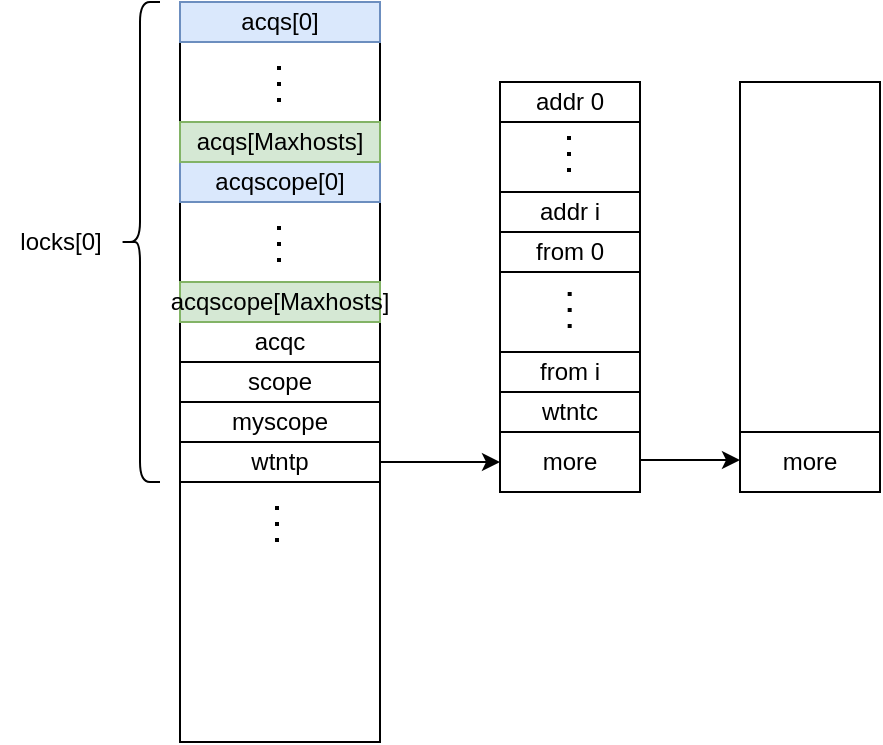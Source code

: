 <mxfile version="26.0.16">
  <diagram id="JR_gFKTN4dOrLs-5yYmG" name="Page-1">
    <mxGraphModel dx="1354" dy="775" grid="1" gridSize="10" guides="1" tooltips="1" connect="1" arrows="1" fold="1" page="1" pageScale="1" pageWidth="850" pageHeight="1100" math="0" shadow="0">
      <root>
        <mxCell id="0" />
        <mxCell id="1" parent="0" />
        <mxCell id="dL4SVSzQffez0h3C18um-6" value="" style="rounded=0;whiteSpace=wrap;html=1;" vertex="1" parent="1">
          <mxGeometry x="200" y="120" width="100" height="370" as="geometry" />
        </mxCell>
        <mxCell id="dL4SVSzQffez0h3C18um-7" value="" style="rounded=0;whiteSpace=wrap;html=1;" vertex="1" parent="1">
          <mxGeometry x="360" y="160" width="70" height="205" as="geometry" />
        </mxCell>
        <mxCell id="dL4SVSzQffez0h3C18um-8" value="wtntp" style="rounded=0;whiteSpace=wrap;html=1;" vertex="1" parent="1">
          <mxGeometry x="200" y="340" width="100" height="20" as="geometry" />
        </mxCell>
        <mxCell id="dL4SVSzQffez0h3C18um-9" value="myscope" style="rounded=0;whiteSpace=wrap;html=1;" vertex="1" parent="1">
          <mxGeometry x="200" y="320" width="100" height="20" as="geometry" />
        </mxCell>
        <mxCell id="dL4SVSzQffez0h3C18um-10" value="scope" style="rounded=0;whiteSpace=wrap;html=1;" vertex="1" parent="1">
          <mxGeometry x="200" y="300" width="100" height="20" as="geometry" />
        </mxCell>
        <mxCell id="dL4SVSzQffez0h3C18um-11" value="acqc" style="rounded=0;whiteSpace=wrap;html=1;" vertex="1" parent="1">
          <mxGeometry x="200" y="280" width="100" height="20" as="geometry" />
        </mxCell>
        <mxCell id="dL4SVSzQffez0h3C18um-12" value="acqscope[Maxhosts]" style="rounded=0;whiteSpace=wrap;html=1;fillColor=#d5e8d4;strokeColor=#82b366;" vertex="1" parent="1">
          <mxGeometry x="200" y="260" width="100" height="20" as="geometry" />
        </mxCell>
        <mxCell id="dL4SVSzQffez0h3C18um-13" value="acqscope[0]" style="rounded=0;whiteSpace=wrap;html=1;fillColor=#dae8fc;strokeColor=#6c8ebf;" vertex="1" parent="1">
          <mxGeometry x="200" y="200" width="100" height="20" as="geometry" />
        </mxCell>
        <mxCell id="dL4SVSzQffez0h3C18um-15" value="acqs[Maxhosts]" style="rounded=0;whiteSpace=wrap;html=1;fillColor=#d5e8d4;strokeColor=#82b366;" vertex="1" parent="1">
          <mxGeometry x="200" y="180" width="100" height="20" as="geometry" />
        </mxCell>
        <mxCell id="dL4SVSzQffez0h3C18um-16" value="acqs[0]" style="rounded=0;whiteSpace=wrap;html=1;fillColor=#dae8fc;strokeColor=#6c8ebf;" vertex="1" parent="1">
          <mxGeometry x="200" y="120" width="100" height="20" as="geometry" />
        </mxCell>
        <mxCell id="dL4SVSzQffez0h3C18um-17" value="" style="endArrow=none;dashed=1;html=1;dashPattern=1 3;strokeWidth=2;rounded=0;" edge="1" parent="1">
          <mxGeometry width="50" height="50" relative="1" as="geometry">
            <mxPoint x="249.5" y="170" as="sourcePoint" />
            <mxPoint x="249.5" y="150" as="targetPoint" />
          </mxGeometry>
        </mxCell>
        <mxCell id="dL4SVSzQffez0h3C18um-20" value="" style="endArrow=none;dashed=1;html=1;dashPattern=1 3;strokeWidth=2;rounded=0;" edge="1" parent="1">
          <mxGeometry width="50" height="50" relative="1" as="geometry">
            <mxPoint x="249.5" y="250" as="sourcePoint" />
            <mxPoint x="249.5" y="230" as="targetPoint" />
          </mxGeometry>
        </mxCell>
        <mxCell id="dL4SVSzQffez0h3C18um-22" value="more" style="rounded=0;whiteSpace=wrap;html=1;" vertex="1" parent="1">
          <mxGeometry x="360" y="335" width="70" height="30" as="geometry" />
        </mxCell>
        <mxCell id="dL4SVSzQffez0h3C18um-23" value="" style="endArrow=classic;html=1;rounded=0;exitX=1;exitY=0.5;exitDx=0;exitDy=0;entryX=0;entryY=0.5;entryDx=0;entryDy=0;" edge="1" parent="1" source="dL4SVSzQffez0h3C18um-8" target="dL4SVSzQffez0h3C18um-22">
          <mxGeometry width="50" height="50" relative="1" as="geometry">
            <mxPoint x="400" y="430" as="sourcePoint" />
            <mxPoint x="450" y="380" as="targetPoint" />
          </mxGeometry>
        </mxCell>
        <mxCell id="dL4SVSzQffez0h3C18um-24" value="" style="rounded=0;whiteSpace=wrap;html=1;" vertex="1" parent="1">
          <mxGeometry x="480" y="160" width="70" height="205" as="geometry" />
        </mxCell>
        <mxCell id="dL4SVSzQffez0h3C18um-25" value="more" style="rounded=0;whiteSpace=wrap;html=1;" vertex="1" parent="1">
          <mxGeometry x="480" y="335" width="70" height="30" as="geometry" />
        </mxCell>
        <mxCell id="dL4SVSzQffez0h3C18um-26" value="" style="endArrow=classic;html=1;rounded=0;exitX=1;exitY=0.5;exitDx=0;exitDy=0;" edge="1" parent="1">
          <mxGeometry width="50" height="50" relative="1" as="geometry">
            <mxPoint x="430" y="349" as="sourcePoint" />
            <mxPoint x="480" y="349" as="targetPoint" />
          </mxGeometry>
        </mxCell>
        <mxCell id="dL4SVSzQffez0h3C18um-27" value="addr 0" style="rounded=0;whiteSpace=wrap;html=1;" vertex="1" parent="1">
          <mxGeometry x="360" y="160" width="70" height="20" as="geometry" />
        </mxCell>
        <mxCell id="dL4SVSzQffez0h3C18um-28" value="addr i" style="rounded=0;whiteSpace=wrap;html=1;" vertex="1" parent="1">
          <mxGeometry x="360" y="215" width="70" height="20" as="geometry" />
        </mxCell>
        <mxCell id="dL4SVSzQffez0h3C18um-29" value="" style="endArrow=none;dashed=1;html=1;dashPattern=1 3;strokeWidth=2;rounded=0;" edge="1" parent="1">
          <mxGeometry width="50" height="50" relative="1" as="geometry">
            <mxPoint x="394.5" y="205" as="sourcePoint" />
            <mxPoint x="394.5" y="185" as="targetPoint" />
          </mxGeometry>
        </mxCell>
        <mxCell id="dL4SVSzQffez0h3C18um-30" value="from 0" style="rounded=0;whiteSpace=wrap;html=1;" vertex="1" parent="1">
          <mxGeometry x="360" y="235" width="70" height="20" as="geometry" />
        </mxCell>
        <mxCell id="dL4SVSzQffez0h3C18um-33" value="" style="endArrow=none;dashed=1;html=1;dashPattern=1 3;strokeWidth=2;rounded=0;" edge="1" parent="1">
          <mxGeometry width="50" height="50" relative="1" as="geometry">
            <mxPoint x="394.84" y="283" as="sourcePoint" />
            <mxPoint x="394.84" y="263" as="targetPoint" />
          </mxGeometry>
        </mxCell>
        <mxCell id="dL4SVSzQffez0h3C18um-34" value="from i" style="rounded=0;whiteSpace=wrap;html=1;" vertex="1" parent="1">
          <mxGeometry x="360" y="295" width="70" height="20" as="geometry" />
        </mxCell>
        <mxCell id="dL4SVSzQffez0h3C18um-36" value="wtntc" style="rounded=0;whiteSpace=wrap;html=1;" vertex="1" parent="1">
          <mxGeometry x="360" y="315" width="70" height="20" as="geometry" />
        </mxCell>
        <mxCell id="dL4SVSzQffez0h3C18um-37" value="" style="shape=curlyBracket;whiteSpace=wrap;html=1;rounded=1;labelPosition=left;verticalLabelPosition=middle;align=right;verticalAlign=middle;" vertex="1" parent="1">
          <mxGeometry x="170" y="120" width="20" height="240" as="geometry" />
        </mxCell>
        <mxCell id="dL4SVSzQffez0h3C18um-38" value="locks[0]" style="text;html=1;align=center;verticalAlign=middle;resizable=0;points=[];autosize=1;strokeColor=none;fillColor=none;" vertex="1" parent="1">
          <mxGeometry x="110" y="225" width="60" height="30" as="geometry" />
        </mxCell>
        <mxCell id="dL4SVSzQffez0h3C18um-39" value="" style="endArrow=none;dashed=1;html=1;dashPattern=1 3;strokeWidth=2;rounded=0;" edge="1" parent="1">
          <mxGeometry width="50" height="50" relative="1" as="geometry">
            <mxPoint x="248.5" y="390" as="sourcePoint" />
            <mxPoint x="248.5" y="370" as="targetPoint" />
          </mxGeometry>
        </mxCell>
      </root>
    </mxGraphModel>
  </diagram>
</mxfile>
